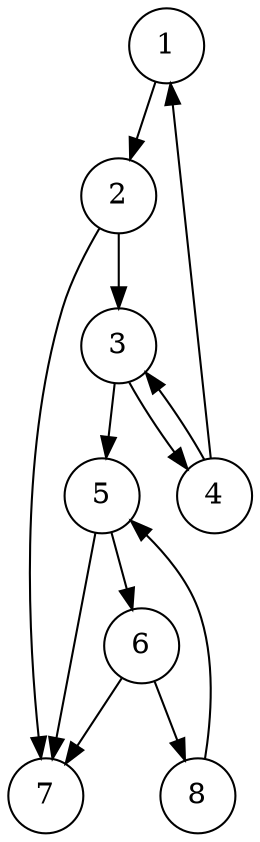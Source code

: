 digraph
{
	node[shape=circle];
	1 -> 2;	
	2 -> 3;
	2 -> 7;
	3 -> 4;
	3 -> 5;
	4 -> 1;
	4 -> 3;
	5 -> 6;
	5 -> 7;
	6 -> 7;
	6 -> 8;
	8 -> 5;
	
}
